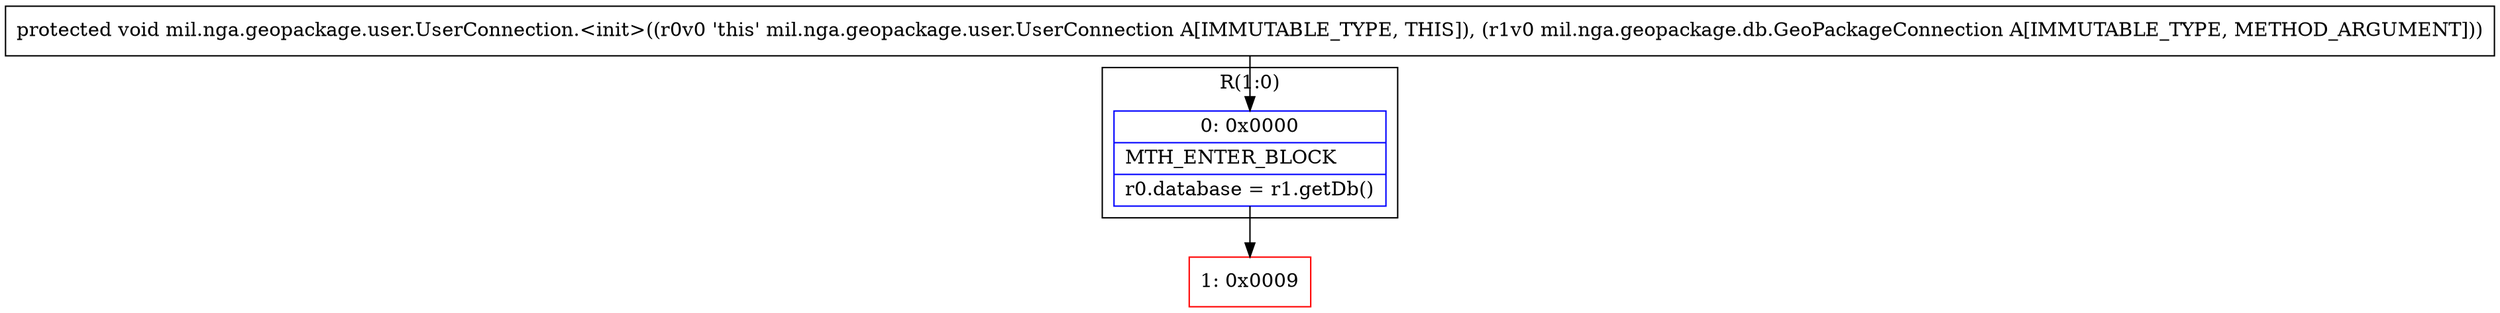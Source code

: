 digraph "CFG formil.nga.geopackage.user.UserConnection.\<init\>(Lmil\/nga\/geopackage\/db\/GeoPackageConnection;)V" {
subgraph cluster_Region_1576817241 {
label = "R(1:0)";
node [shape=record,color=blue];
Node_0 [shape=record,label="{0\:\ 0x0000|MTH_ENTER_BLOCK\l|r0.database = r1.getDb()\l}"];
}
Node_1 [shape=record,color=red,label="{1\:\ 0x0009}"];
MethodNode[shape=record,label="{protected void mil.nga.geopackage.user.UserConnection.\<init\>((r0v0 'this' mil.nga.geopackage.user.UserConnection A[IMMUTABLE_TYPE, THIS]), (r1v0 mil.nga.geopackage.db.GeoPackageConnection A[IMMUTABLE_TYPE, METHOD_ARGUMENT])) }"];
MethodNode -> Node_0;
Node_0 -> Node_1;
}


